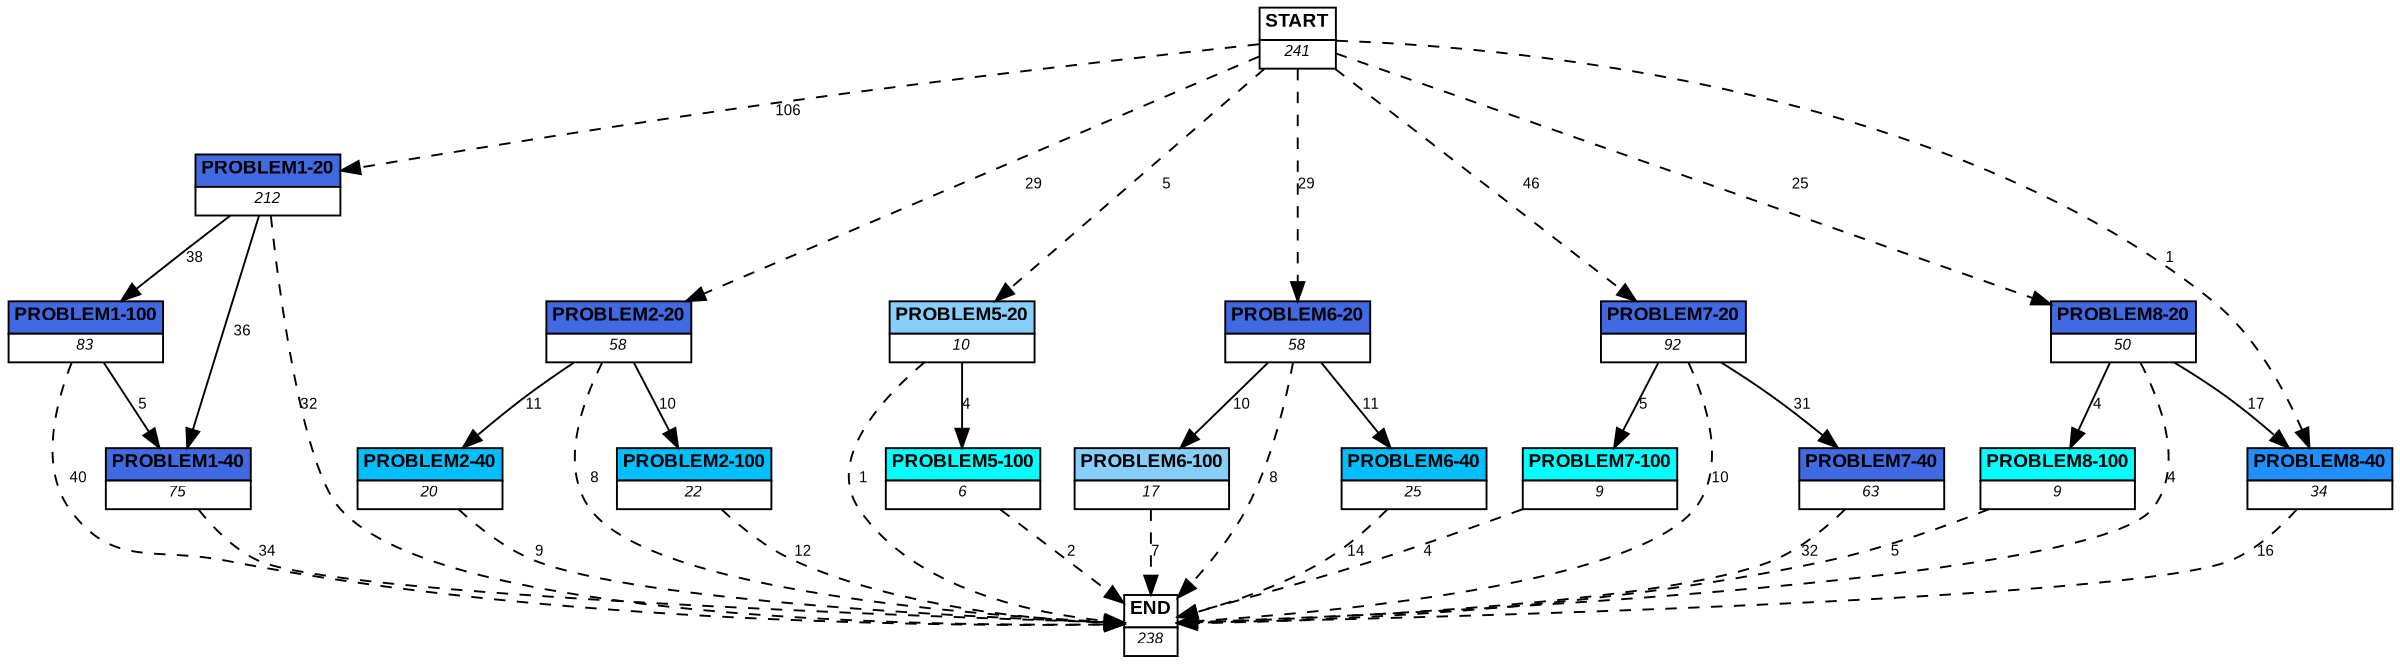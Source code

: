 digraph graphname {
	dpi = 150
	size="16,11!";
	margin = 0;
"PROBLEM1-20" [shape=plain, label=<<table border="0" cellborder="1" cellspacing="0"><tr><td bgcolor="royalblue"><FONT face="Arial" POINT-SIZE="10"><b>PROBLEM1-20</b></FONT></td></tr><tr><td bgcolor="white"><FONT face="Arial" POINT-SIZE="8"><i>212</i></FONT></td></tr></table>>]
"PROBLEM1-100" [shape=plain, label=<<table border="0" cellborder="1" cellspacing="0"><tr><td bgcolor="royalblue"><FONT face="Arial" POINT-SIZE="10"><b>PROBLEM1-100</b></FONT></td></tr><tr><td bgcolor="white"><FONT face="Arial" POINT-SIZE="8"><i>83</i></FONT></td></tr></table>>]
"PROBLEM1-40" [shape=plain, label=<<table border="0" cellborder="1" cellspacing="0"><tr><td bgcolor="royalblue"><FONT face="Arial" POINT-SIZE="10"><b>PROBLEM1-40</b></FONT></td></tr><tr><td bgcolor="white"><FONT face="Arial" POINT-SIZE="8"><i>75</i></FONT></td></tr></table>>]
"PROBLEM2-20" [shape=plain, label=<<table border="0" cellborder="1" cellspacing="0"><tr><td bgcolor="royalblue"><FONT face="Arial" POINT-SIZE="10"><b>PROBLEM2-20</b></FONT></td></tr><tr><td bgcolor="white"><FONT face="Arial" POINT-SIZE="8"><i>58</i></FONT></td></tr></table>>]
"PROBLEM2-100" [shape=plain, label=<<table border="0" cellborder="1" cellspacing="0"><tr><td bgcolor="deepskyblue"><FONT face="Arial" POINT-SIZE="10"><b>PROBLEM2-100</b></FONT></td></tr><tr><td bgcolor="white"><FONT face="Arial" POINT-SIZE="8"><i>22</i></FONT></td></tr></table>>]
"PROBLEM2-40" [shape=plain, label=<<table border="0" cellborder="1" cellspacing="0"><tr><td bgcolor="deepskyblue"><FONT face="Arial" POINT-SIZE="10"><b>PROBLEM2-40</b></FONT></td></tr><tr><td bgcolor="white"><FONT face="Arial" POINT-SIZE="8"><i>20</i></FONT></td></tr></table>>]
"PROBLEM5-20" [shape=plain, label=<<table border="0" cellborder="1" cellspacing="0"><tr><td bgcolor="lightskyblue"><FONT face="Arial" POINT-SIZE="10"><b>PROBLEM5-20</b></FONT></td></tr><tr><td bgcolor="white"><FONT face="Arial" POINT-SIZE="8"><i>10</i></FONT></td></tr></table>>]
"PROBLEM5-100" [shape=plain, label=<<table border="0" cellborder="1" cellspacing="0"><tr><td bgcolor="aqua"><FONT face="Arial" POINT-SIZE="10"><b>PROBLEM5-100</b></FONT></td></tr><tr><td bgcolor="white"><FONT face="Arial" POINT-SIZE="8"><i>6</i></FONT></td></tr></table>>]
"PROBLEM6-20" [shape=plain, label=<<table border="0" cellborder="1" cellspacing="0"><tr><td bgcolor="royalblue"><FONT face="Arial" POINT-SIZE="10"><b>PROBLEM6-20</b></FONT></td></tr><tr><td bgcolor="white"><FONT face="Arial" POINT-SIZE="8"><i>58</i></FONT></td></tr></table>>]
"PROBLEM6-40" [shape=plain, label=<<table border="0" cellborder="1" cellspacing="0"><tr><td bgcolor="deepskyblue"><FONT face="Arial" POINT-SIZE="10"><b>PROBLEM6-40</b></FONT></td></tr><tr><td bgcolor="white"><FONT face="Arial" POINT-SIZE="8"><i>25</i></FONT></td></tr></table>>]
"PROBLEM6-100" [shape=plain, label=<<table border="0" cellborder="1" cellspacing="0"><tr><td bgcolor="lightskyblue"><FONT face="Arial" POINT-SIZE="10"><b>PROBLEM6-100</b></FONT></td></tr><tr><td bgcolor="white"><FONT face="Arial" POINT-SIZE="8"><i>17</i></FONT></td></tr></table>>]
"PROBLEM7-20" [shape=plain, label=<<table border="0" cellborder="1" cellspacing="0"><tr><td bgcolor="royalblue"><FONT face="Arial" POINT-SIZE="10"><b>PROBLEM7-20</b></FONT></td></tr><tr><td bgcolor="white"><FONT face="Arial" POINT-SIZE="8"><i>92</i></FONT></td></tr></table>>]
"PROBLEM8-20" [shape=plain, label=<<table border="0" cellborder="1" cellspacing="0"><tr><td bgcolor="royalblue"><FONT face="Arial" POINT-SIZE="10"><b>PROBLEM8-20</b></FONT></td></tr><tr><td bgcolor="white"><FONT face="Arial" POINT-SIZE="8"><i>50</i></FONT></td></tr></table>>]
"PROBLEM8-40" [shape=plain, label=<<table border="0" cellborder="1" cellspacing="0"><tr><td bgcolor="dodgerblue"><FONT face="Arial" POINT-SIZE="10"><b>PROBLEM8-40</b></FONT></td></tr><tr><td bgcolor="white"><FONT face="Arial" POINT-SIZE="8"><i>34</i></FONT></td></tr></table>>]
"PROBLEM7-40" [shape=plain, label=<<table border="0" cellborder="1" cellspacing="0"><tr><td bgcolor="royalblue"><FONT face="Arial" POINT-SIZE="10"><b>PROBLEM7-40</b></FONT></td></tr><tr><td bgcolor="white"><FONT face="Arial" POINT-SIZE="8"><i>63</i></FONT></td></tr></table>>]
"PROBLEM7-100" [shape=plain, label=<<table border="0" cellborder="1" cellspacing="0"><tr><td bgcolor="aqua"><FONT face="Arial" POINT-SIZE="10"><b>PROBLEM7-100</b></FONT></td></tr><tr><td bgcolor="white"><FONT face="Arial" POINT-SIZE="8"><i>9</i></FONT></td></tr></table>>]
"PROBLEM8-100" [shape=plain, label=<<table border="0" cellborder="1" cellspacing="0"><tr><td bgcolor="aqua"><FONT face="Arial" POINT-SIZE="10"><b>PROBLEM8-100</b></FONT></td></tr><tr><td bgcolor="white"><FONT face="Arial" POINT-SIZE="8"><i>9</i></FONT></td></tr></table>>]
"START" [shape=plain, label=<<table border="0" cellborder="1" cellspacing="0"><tr><td bgcolor="white"><FONT face="Arial" POINT-SIZE="10"><b>START</b></FONT></td></tr><tr><td bgcolor="white"><FONT face="Arial" POINT-SIZE="8"><i>241</i></FONT></td></tr></table>>]
"END" [shape=plain, label=<<table border="0" cellborder="1" cellspacing="0"><tr><td bgcolor="white"><FONT face="Arial" POINT-SIZE="10"><b>END</b></FONT></td></tr><tr><td bgcolor="white"><FONT face="Arial" POINT-SIZE="8"><i>238</i></FONT></td></tr></table>>]
"PROBLEM1-20" -> "PROBLEM1-100" [ label ="38" labelfloat=false fontname="Arial" fontsize=8]
"PROBLEM1-20" -> "PROBLEM1-40" [ label ="36" labelfloat=false fontname="Arial" fontsize=8]
"PROBLEM1-20" -> "END" [ style = dashed label ="32" labelfloat=false fontname="Arial" fontsize=8]
"PROBLEM1-100" -> "PROBLEM1-40" [ label ="5" labelfloat=false fontname="Arial" fontsize=8]
"PROBLEM1-100" -> "END" [ style = dashed label ="40" labelfloat=false fontname="Arial" fontsize=8]
"PROBLEM1-40" -> "END" [ style = dashed label ="34" labelfloat=false fontname="Arial" fontsize=8]
"PROBLEM2-20" -> "PROBLEM2-100" [ label ="10" labelfloat=false fontname="Arial" fontsize=8]
"PROBLEM2-20" -> "PROBLEM2-40" [ label ="11" labelfloat=false fontname="Arial" fontsize=8]
"PROBLEM2-20" -> "END" [ style = dashed label ="8" labelfloat=false fontname="Arial" fontsize=8]
"PROBLEM2-100" -> "END" [ style = dashed label ="12" labelfloat=false fontname="Arial" fontsize=8]
"PROBLEM2-40" -> "END" [ style = dashed label ="9" labelfloat=false fontname="Arial" fontsize=8]
"PROBLEM5-20" -> "PROBLEM5-100" [ label ="4" labelfloat=false fontname="Arial" fontsize=8]
"PROBLEM5-20" -> "END" [ style = dashed label ="1" labelfloat=false fontname="Arial" fontsize=8]
"PROBLEM5-100" -> "END" [ style = dashed label ="2" labelfloat=false fontname="Arial" fontsize=8]
"PROBLEM6-20" -> "PROBLEM6-40" [ label ="11" labelfloat=false fontname="Arial" fontsize=8]
"PROBLEM6-20" -> "PROBLEM6-100" [ label ="10" labelfloat=false fontname="Arial" fontsize=8]
"PROBLEM6-20" -> "END" [ style = dashed label ="8" labelfloat=false fontname="Arial" fontsize=8]
"PROBLEM6-40" -> "END" [ style = dashed label ="14" labelfloat=false fontname="Arial" fontsize=8]
"PROBLEM6-100" -> "END" [ style = dashed label ="7" labelfloat=false fontname="Arial" fontsize=8]
"PROBLEM7-20" -> "PROBLEM7-40" [ label ="31" labelfloat=false fontname="Arial" fontsize=8]
"PROBLEM7-20" -> "PROBLEM7-100" [ label ="5" labelfloat=false fontname="Arial" fontsize=8]
"PROBLEM7-20" -> "END" [ style = dashed label ="10" labelfloat=false fontname="Arial" fontsize=8]
"PROBLEM8-20" -> "PROBLEM8-40" [ label ="17" labelfloat=false fontname="Arial" fontsize=8]
"PROBLEM8-20" -> "PROBLEM8-100" [ label ="4" labelfloat=false fontname="Arial" fontsize=8]
"PROBLEM8-20" -> "END" [ style = dashed label ="4" labelfloat=false fontname="Arial" fontsize=8]
"PROBLEM8-40" -> "END" [ style = dashed label ="16" labelfloat=false fontname="Arial" fontsize=8]
"PROBLEM7-40" -> "END" [ style = dashed label ="32" labelfloat=false fontname="Arial" fontsize=8]
"PROBLEM7-100" -> "END" [ style = dashed label ="4" labelfloat=false fontname="Arial" fontsize=8]
"PROBLEM8-100" -> "END" [ style = dashed label ="5" labelfloat=false fontname="Arial" fontsize=8]
"START" -> "PROBLEM1-20" [ style = dashed label ="106" labelfloat=false fontname="Arial" fontsize=8]
"START" -> "PROBLEM2-20" [ style = dashed label ="29" labelfloat=false fontname="Arial" fontsize=8]
"START" -> "PROBLEM5-20" [ style = dashed label ="5" labelfloat=false fontname="Arial" fontsize=8]
"START" -> "PROBLEM6-20" [ style = dashed label ="29" labelfloat=false fontname="Arial" fontsize=8]
"START" -> "PROBLEM7-20" [ style = dashed label ="46" labelfloat=false fontname="Arial" fontsize=8]
"START" -> "PROBLEM8-20" [ style = dashed label ="25" labelfloat=false fontname="Arial" fontsize=8]
"START" -> "PROBLEM8-40" [ style = dashed label ="1" labelfloat=false fontname="Arial" fontsize=8]
}